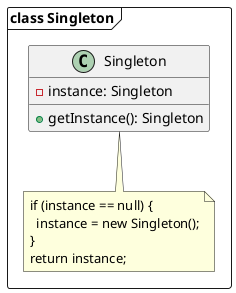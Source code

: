 @startuml mainframe
package "class Singleton" <<Frame>> {
  class Singleton {
    -instance: Singleton
    +getInstance(): Singleton
  }

  note bottom of Singleton
  if (instance == null) {
    instance = new Singleton();
  }
  return instance;
  end note
}
@enduml